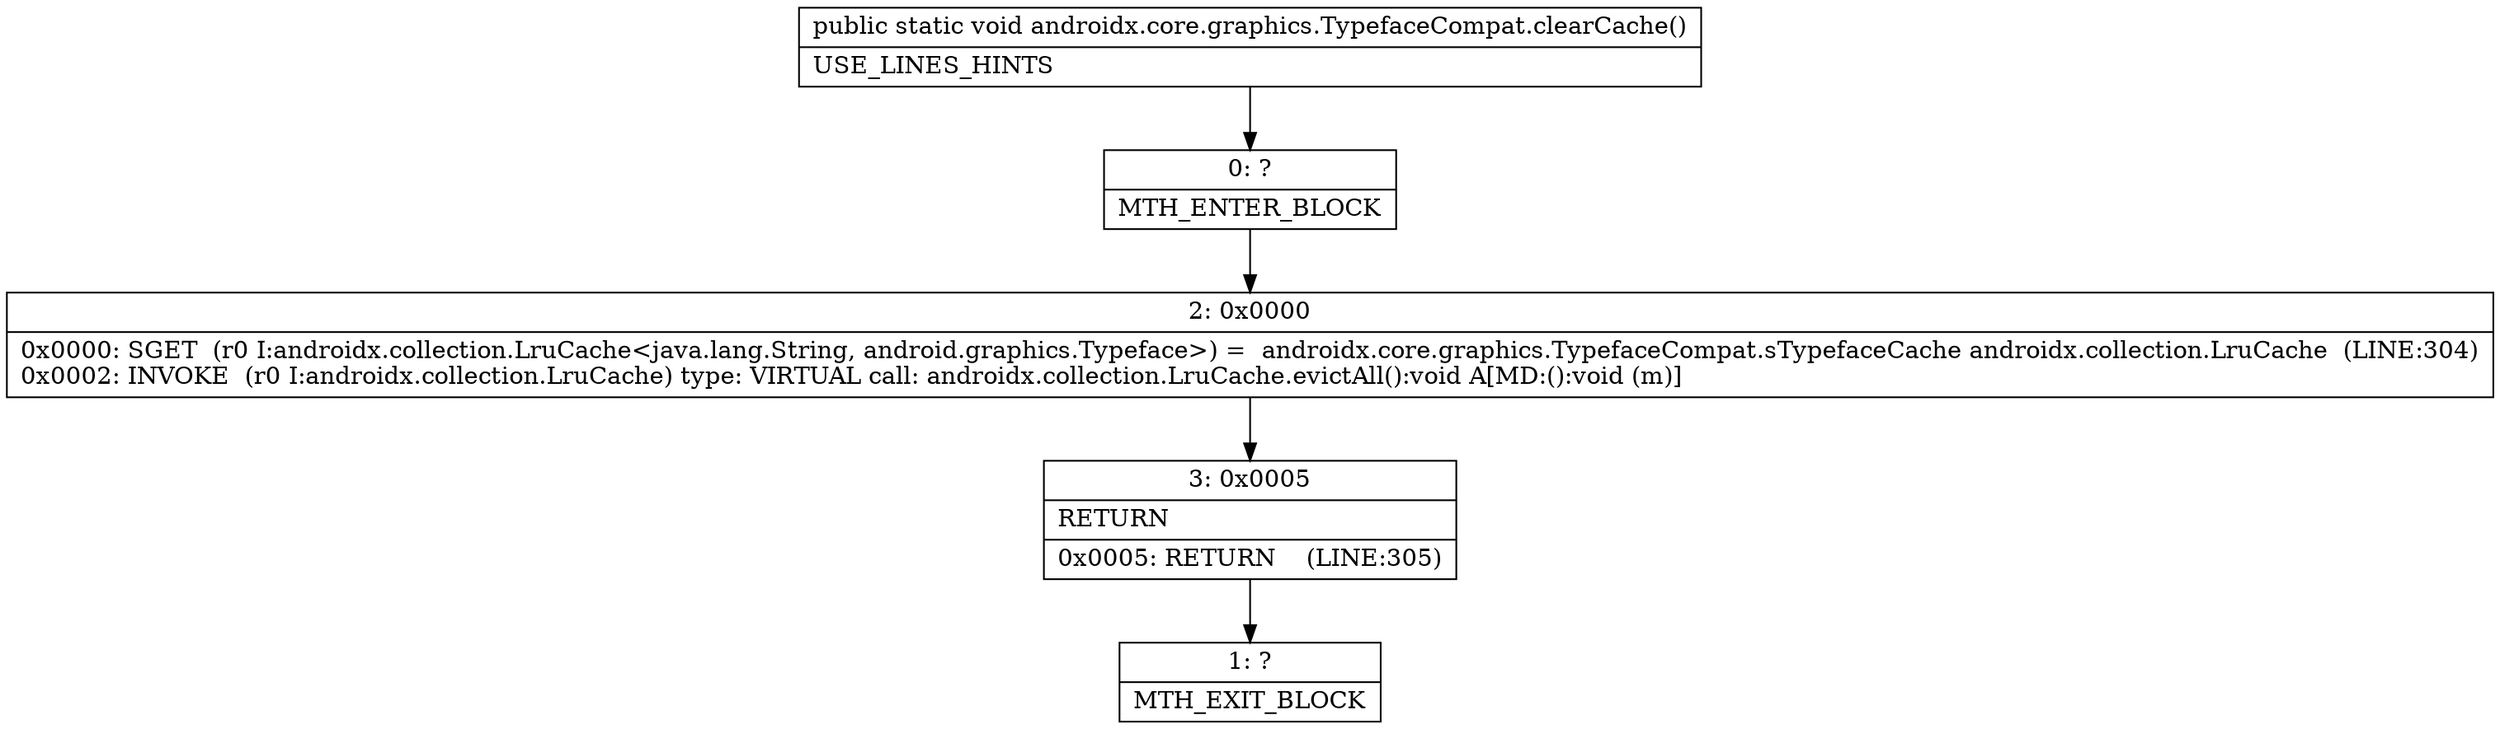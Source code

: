 digraph "CFG forandroidx.core.graphics.TypefaceCompat.clearCache()V" {
Node_0 [shape=record,label="{0\:\ ?|MTH_ENTER_BLOCK\l}"];
Node_2 [shape=record,label="{2\:\ 0x0000|0x0000: SGET  (r0 I:androidx.collection.LruCache\<java.lang.String, android.graphics.Typeface\>) =  androidx.core.graphics.TypefaceCompat.sTypefaceCache androidx.collection.LruCache  (LINE:304)\l0x0002: INVOKE  (r0 I:androidx.collection.LruCache) type: VIRTUAL call: androidx.collection.LruCache.evictAll():void A[MD:():void (m)]\l}"];
Node_3 [shape=record,label="{3\:\ 0x0005|RETURN\l|0x0005: RETURN    (LINE:305)\l}"];
Node_1 [shape=record,label="{1\:\ ?|MTH_EXIT_BLOCK\l}"];
MethodNode[shape=record,label="{public static void androidx.core.graphics.TypefaceCompat.clearCache()  | USE_LINES_HINTS\l}"];
MethodNode -> Node_0;Node_0 -> Node_2;
Node_2 -> Node_3;
Node_3 -> Node_1;
}


